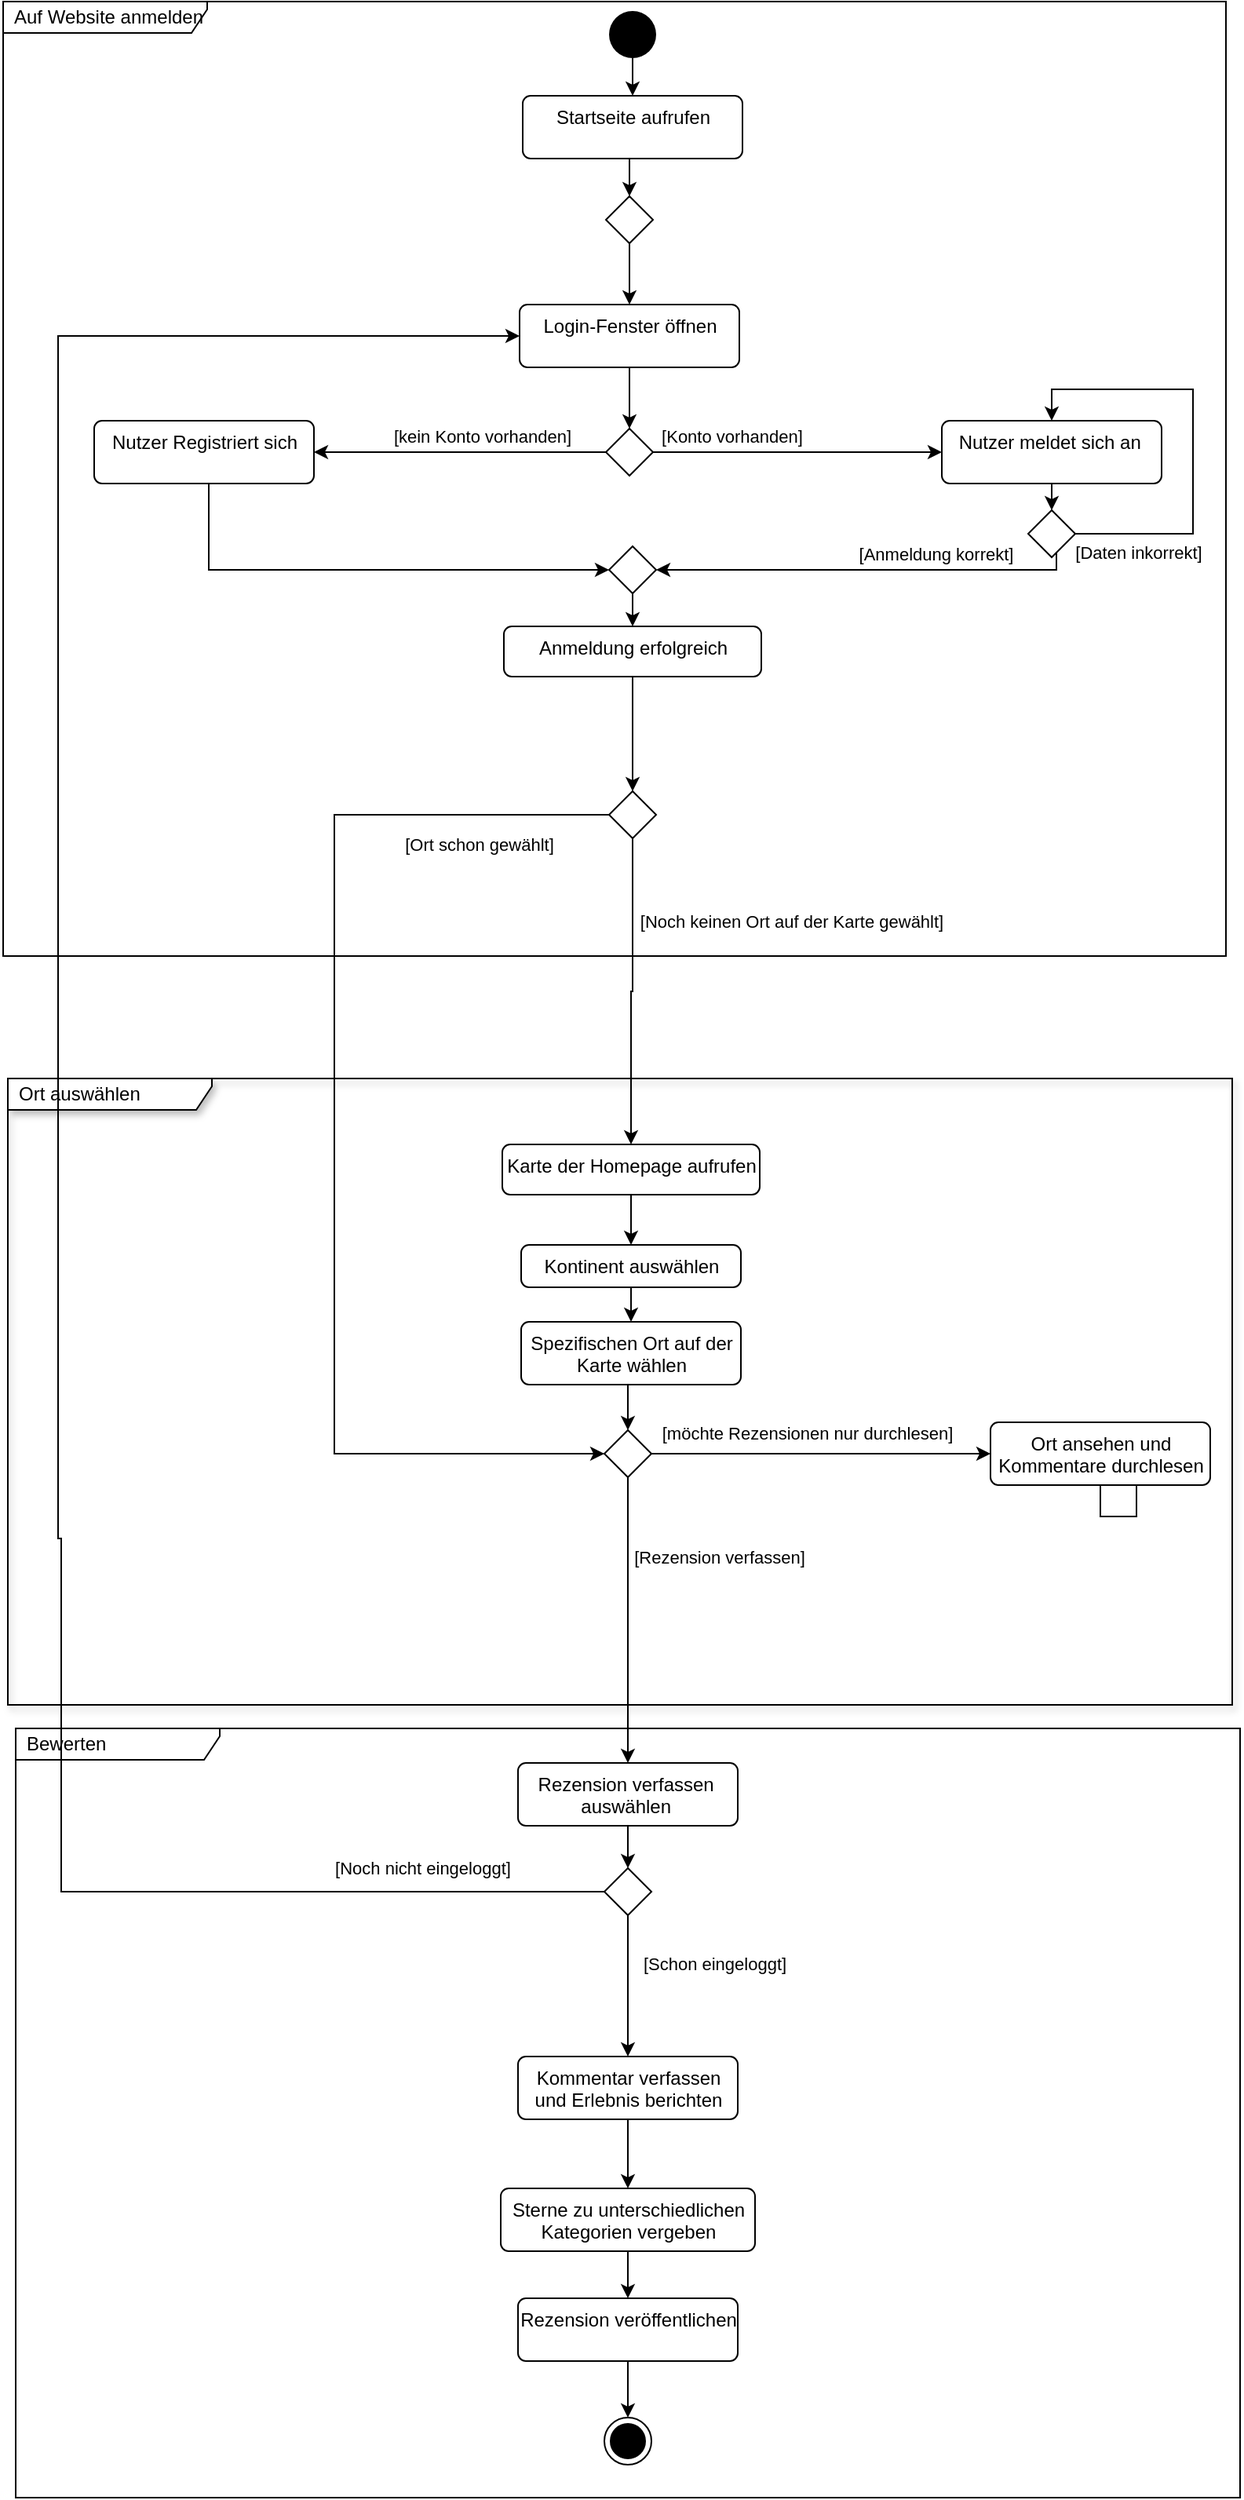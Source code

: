 <mxfile version="20.4.0" type="github">
  <diagram id="gkDrMK_C3x4ka8-0iTx1" name="Seite-1">
    <mxGraphModel dx="1186" dy="673" grid="0" gridSize="10" guides="1" tooltips="1" connect="1" arrows="1" fold="1" page="1" pageScale="1" pageWidth="827" pageHeight="1169" math="0" shadow="0">
      <root>
        <mxCell id="0" />
        <mxCell id="1" parent="0" />
        <mxCell id="lK81WPECvldNejqJGFNq-3" value="Bewerten" style="shape=umlFrame;whiteSpace=wrap;html=1;width=130;height=20;boundedLbl=1;verticalAlign=middle;align=left;spacingLeft=5;" parent="1" vertex="1">
          <mxGeometry x="30" y="1106" width="780" height="490" as="geometry" />
        </mxCell>
        <mxCell id="lK81WPECvldNejqJGFNq-1" value="Ort auswählen" style="shape=umlFrame;whiteSpace=wrap;html=1;width=130;height=20;boundedLbl=1;verticalAlign=middle;align=left;spacingLeft=5;shadow=1;" parent="1" vertex="1">
          <mxGeometry x="25" y="692" width="780" height="399" as="geometry" />
        </mxCell>
        <mxCell id="hHakHM2wU4puaAJeqPE2-20" value="Auf Website anmelden" style="shape=umlFrame;whiteSpace=wrap;html=1;width=130;height=20;boundedLbl=1;verticalAlign=middle;align=left;spacingLeft=5;" parent="1" vertex="1">
          <mxGeometry x="22" y="6" width="779" height="608" as="geometry" />
        </mxCell>
        <mxCell id="EY5RB-Vur7H8Ce3vqMUg-3" style="edgeStyle=orthogonalEdgeStyle;rounded=0;orthogonalLoop=1;jettySize=auto;html=1;exitX=0.5;exitY=1;exitDx=0;exitDy=0;entryX=0.5;entryY=0;entryDx=0;entryDy=0;" parent="1" source="hHakHM2wU4puaAJeqPE2-10" target="JKkyf9qV2n20shnmv913-4" edge="1">
          <mxGeometry relative="1" as="geometry">
            <mxPoint x="414" y="74" as="targetPoint" />
          </mxGeometry>
        </mxCell>
        <mxCell id="hHakHM2wU4puaAJeqPE2-10" value="" style="ellipse;fillColor=#000000;strokeColor=none;" parent="1" vertex="1">
          <mxGeometry x="408" y="12" width="30" height="30" as="geometry" />
        </mxCell>
        <mxCell id="hHakHM2wU4puaAJeqPE2-11" value="" style="ellipse;html=1;shape=endState;fillColor=strokeColor;" parent="1" vertex="1">
          <mxGeometry x="405" y="1545" width="30" height="30" as="geometry" />
        </mxCell>
        <mxCell id="hHakHM2wU4puaAJeqPE2-12" value="" style="shape=sumEllipse;perimeter=ellipsePerimeter;whiteSpace=wrap;html=1;backgroundOutline=1;" parent="1" vertex="1">
          <mxGeometry x="729" y="917" width="30" height="30" as="geometry" />
        </mxCell>
        <mxCell id="EY5RB-Vur7H8Ce3vqMUg-8" style="edgeStyle=orthogonalEdgeStyle;rounded=0;orthogonalLoop=1;jettySize=auto;html=1;exitX=0.5;exitY=1;exitDx=0;exitDy=0;entryX=0.5;entryY=0;entryDx=0;entryDy=0;" parent="1" source="hHakHM2wU4puaAJeqPE2-15" target="EY5RB-Vur7H8Ce3vqMUg-7" edge="1">
          <mxGeometry relative="1" as="geometry" />
        </mxCell>
        <mxCell id="hHakHM2wU4puaAJeqPE2-15" value="Nutzer meldet sich an&amp;nbsp;" style="html=1;align=center;verticalAlign=top;rounded=1;absoluteArcSize=1;arcSize=10;dashed=0;" parent="1" vertex="1">
          <mxGeometry x="620" y="273" width="140" height="40" as="geometry" />
        </mxCell>
        <mxCell id="EY5RB-Vur7H8Ce3vqMUg-4" style="edgeStyle=orthogonalEdgeStyle;rounded=0;orthogonalLoop=1;jettySize=auto;html=1;exitX=1;exitY=0.5;exitDx=0;exitDy=0;" parent="1" source="hHakHM2wU4puaAJeqPE2-16" target="hHakHM2wU4puaAJeqPE2-15" edge="1">
          <mxGeometry relative="1" as="geometry" />
        </mxCell>
        <mxCell id="EY5RB-Vur7H8Ce3vqMUg-23" value="[Konto vorhanden]" style="edgeLabel;html=1;align=center;verticalAlign=middle;resizable=0;points=[];" parent="EY5RB-Vur7H8Ce3vqMUg-4" vertex="1" connectable="0">
          <mxGeometry x="-0.602" y="2" relative="1" as="geometry">
            <mxPoint x="13" y="-8" as="offset" />
          </mxGeometry>
        </mxCell>
        <mxCell id="EY5RB-Vur7H8Ce3vqMUg-6" style="edgeStyle=orthogonalEdgeStyle;rounded=0;orthogonalLoop=1;jettySize=auto;html=1;exitX=0;exitY=0.5;exitDx=0;exitDy=0;" parent="1" source="hHakHM2wU4puaAJeqPE2-16" target="EY5RB-Vur7H8Ce3vqMUg-5" edge="1">
          <mxGeometry relative="1" as="geometry" />
        </mxCell>
        <mxCell id="EY5RB-Vur7H8Ce3vqMUg-22" value="[kein Konto vorhanden]" style="edgeLabel;html=1;align=center;verticalAlign=middle;resizable=0;points=[];" parent="EY5RB-Vur7H8Ce3vqMUg-6" vertex="1" connectable="0">
          <mxGeometry x="-0.151" y="1" relative="1" as="geometry">
            <mxPoint y="-11" as="offset" />
          </mxGeometry>
        </mxCell>
        <mxCell id="hHakHM2wU4puaAJeqPE2-16" value="" style="rhombus;" parent="1" vertex="1">
          <mxGeometry x="406" y="278" width="30" height="30" as="geometry" />
        </mxCell>
        <mxCell id="EY5RB-Vur7H8Ce3vqMUg-20" style="edgeStyle=orthogonalEdgeStyle;rounded=0;orthogonalLoop=1;jettySize=auto;html=1;exitX=0.5;exitY=1;exitDx=0;exitDy=0;entryX=0;entryY=0.5;entryDx=0;entryDy=0;" parent="1" source="EY5RB-Vur7H8Ce3vqMUg-5" target="EY5RB-Vur7H8Ce3vqMUg-17" edge="1">
          <mxGeometry relative="1" as="geometry">
            <Array as="points">
              <mxPoint x="153" y="313" />
              <mxPoint x="153" y="368" />
            </Array>
            <mxPoint x="417" y="441" as="targetPoint" />
          </mxGeometry>
        </mxCell>
        <mxCell id="EY5RB-Vur7H8Ce3vqMUg-5" value="Nutzer Registriert sich" style="html=1;align=center;verticalAlign=top;rounded=1;absoluteArcSize=1;arcSize=10;dashed=0;" parent="1" vertex="1">
          <mxGeometry x="80" y="273" width="140" height="40" as="geometry" />
        </mxCell>
        <mxCell id="EY5RB-Vur7H8Ce3vqMUg-9" style="edgeStyle=orthogonalEdgeStyle;rounded=0;orthogonalLoop=1;jettySize=auto;html=1;exitX=0.5;exitY=1;exitDx=0;exitDy=0;entryX=1;entryY=0.5;entryDx=0;entryDy=0;" parent="1" source="EY5RB-Vur7H8Ce3vqMUg-7" target="EY5RB-Vur7H8Ce3vqMUg-17" edge="1">
          <mxGeometry relative="1" as="geometry">
            <mxPoint x="439" y="441" as="targetPoint" />
            <Array as="points">
              <mxPoint x="690" y="351" />
              <mxPoint x="693" y="351" />
              <mxPoint x="693" y="368" />
            </Array>
          </mxGeometry>
        </mxCell>
        <mxCell id="EY5RB-Vur7H8Ce3vqMUg-16" value="[Anmeldung korrekt]" style="edgeLabel;html=1;align=center;verticalAlign=middle;resizable=0;points=[];" parent="EY5RB-Vur7H8Ce3vqMUg-9" vertex="1" connectable="0">
          <mxGeometry x="-0.009" y="-2" relative="1" as="geometry">
            <mxPoint x="34" y="-8" as="offset" />
          </mxGeometry>
        </mxCell>
        <mxCell id="JKkyf9qV2n20shnmv913-19" style="edgeStyle=orthogonalEdgeStyle;rounded=0;orthogonalLoop=1;jettySize=auto;html=1;exitX=1;exitY=0.5;exitDx=0;exitDy=0;entryX=0.5;entryY=0;entryDx=0;entryDy=0;" edge="1" parent="1" source="EY5RB-Vur7H8Ce3vqMUg-7" target="hHakHM2wU4puaAJeqPE2-15">
          <mxGeometry relative="1" as="geometry">
            <Array as="points">
              <mxPoint x="780" y="345" />
              <mxPoint x="780" y="253" />
              <mxPoint x="690" y="253" />
            </Array>
          </mxGeometry>
        </mxCell>
        <mxCell id="JKkyf9qV2n20shnmv913-20" value="[Daten inkorrekt]" style="edgeLabel;html=1;align=center;verticalAlign=middle;resizable=0;points=[];" vertex="1" connectable="0" parent="JKkyf9qV2n20shnmv913-19">
          <mxGeometry x="-0.834" y="-3" relative="1" as="geometry">
            <mxPoint x="17" y="9" as="offset" />
          </mxGeometry>
        </mxCell>
        <mxCell id="EY5RB-Vur7H8Ce3vqMUg-7" value="" style="rhombus;" parent="1" vertex="1">
          <mxGeometry x="675" y="330" width="30" height="30" as="geometry" />
        </mxCell>
        <mxCell id="JKkyf9qV2n20shnmv913-25" style="edgeStyle=orthogonalEdgeStyle;rounded=0;orthogonalLoop=1;jettySize=auto;html=1;exitX=0.5;exitY=1;exitDx=0;exitDy=0;entryX=0.5;entryY=0;entryDx=0;entryDy=0;" edge="1" parent="1" source="EY5RB-Vur7H8Ce3vqMUg-17" target="JKkyf9qV2n20shnmv913-24">
          <mxGeometry relative="1" as="geometry" />
        </mxCell>
        <mxCell id="EY5RB-Vur7H8Ce3vqMUg-17" value="" style="rhombus;" parent="1" vertex="1">
          <mxGeometry x="408" y="353" width="30" height="30" as="geometry" />
        </mxCell>
        <mxCell id="lK81WPECvldNejqJGFNq-7" style="edgeStyle=orthogonalEdgeStyle;rounded=0;orthogonalLoop=1;jettySize=auto;html=1;exitX=0.5;exitY=1;exitDx=0;exitDy=0;entryX=0.5;entryY=0;entryDx=0;entryDy=0;" parent="1" source="lK81WPECvldNejqJGFNq-5" target="lK81WPECvldNejqJGFNq-6" edge="1">
          <mxGeometry relative="1" as="geometry" />
        </mxCell>
        <mxCell id="lK81WPECvldNejqJGFNq-5" value="Karte der Homepage aufrufen" style="html=1;align=center;verticalAlign=top;rounded=1;absoluteArcSize=1;arcSize=10;dashed=0;" parent="1" vertex="1">
          <mxGeometry x="340" y="734" width="164" height="32" as="geometry" />
        </mxCell>
        <mxCell id="lK81WPECvldNejqJGFNq-9" style="edgeStyle=orthogonalEdgeStyle;rounded=0;orthogonalLoop=1;jettySize=auto;html=1;exitX=0.5;exitY=1;exitDx=0;exitDy=0;entryX=0.5;entryY=0;entryDx=0;entryDy=0;" parent="1" source="lK81WPECvldNejqJGFNq-6" target="lK81WPECvldNejqJGFNq-8" edge="1">
          <mxGeometry relative="1" as="geometry" />
        </mxCell>
        <mxCell id="lK81WPECvldNejqJGFNq-6" value="Kontinent auswählen" style="html=1;align=center;verticalAlign=top;rounded=1;absoluteArcSize=1;arcSize=10;dashed=0;" parent="1" vertex="1">
          <mxGeometry x="352" y="798" width="140" height="27" as="geometry" />
        </mxCell>
        <mxCell id="lK81WPECvldNejqJGFNq-11" style="edgeStyle=orthogonalEdgeStyle;rounded=0;orthogonalLoop=1;jettySize=auto;html=1;exitX=0.5;exitY=1;exitDx=0;exitDy=0;entryX=0.5;entryY=0;entryDx=0;entryDy=0;" parent="1" source="lK81WPECvldNejqJGFNq-8" target="lK81WPECvldNejqJGFNq-10" edge="1">
          <mxGeometry relative="1" as="geometry" />
        </mxCell>
        <mxCell id="lK81WPECvldNejqJGFNq-8" value="Spezifischen Ort auf der&lt;br&gt;Karte wählen" style="html=1;align=center;verticalAlign=top;rounded=1;absoluteArcSize=1;arcSize=10;dashed=0;" parent="1" vertex="1">
          <mxGeometry x="352" y="847" width="140" height="40" as="geometry" />
        </mxCell>
        <mxCell id="lK81WPECvldNejqJGFNq-13" value="[möchte Rezensionen nur durchlesen]" style="edgeStyle=orthogonalEdgeStyle;rounded=0;orthogonalLoop=1;jettySize=auto;html=1;exitX=1;exitY=0.5;exitDx=0;exitDy=0;" parent="1" source="lK81WPECvldNejqJGFNq-10" target="lK81WPECvldNejqJGFNq-12" edge="1">
          <mxGeometry x="-0.082" y="13" relative="1" as="geometry">
            <mxPoint as="offset" />
          </mxGeometry>
        </mxCell>
        <mxCell id="lK81WPECvldNejqJGFNq-14" style="edgeStyle=orthogonalEdgeStyle;rounded=0;orthogonalLoop=1;jettySize=auto;html=1;exitX=0.5;exitY=1;exitDx=0;exitDy=0;" parent="1" source="lK81WPECvldNejqJGFNq-10" target="lK81WPECvldNejqJGFNq-15" edge="1">
          <mxGeometry relative="1" as="geometry">
            <mxPoint x="428" y="979" as="targetPoint" />
          </mxGeometry>
        </mxCell>
        <mxCell id="JKkyf9qV2n20shnmv913-21" value="[Rezension verfassen]" style="edgeLabel;html=1;align=center;verticalAlign=middle;resizable=0;points=[];rotation=0;" vertex="1" connectable="0" parent="lK81WPECvldNejqJGFNq-14">
          <mxGeometry x="-0.33" y="-1" relative="1" as="geometry">
            <mxPoint x="59" y="-10" as="offset" />
          </mxGeometry>
        </mxCell>
        <mxCell id="lK81WPECvldNejqJGFNq-10" value="" style="rhombus;" parent="1" vertex="1">
          <mxGeometry x="405" y="916" width="30" height="30" as="geometry" />
        </mxCell>
        <mxCell id="lK81WPECvldNejqJGFNq-16" style="edgeStyle=orthogonalEdgeStyle;rounded=0;orthogonalLoop=1;jettySize=auto;html=1;exitX=0.5;exitY=1;exitDx=0;exitDy=0;entryX=0.5;entryY=0;entryDx=0;entryDy=0;" parent="1" source="lK81WPECvldNejqJGFNq-12" target="hHakHM2wU4puaAJeqPE2-12" edge="1">
          <mxGeometry relative="1" as="geometry" />
        </mxCell>
        <mxCell id="lK81WPECvldNejqJGFNq-12" value="Ort ansehen und&lt;br&gt;Kommentare durchlesen" style="html=1;align=center;verticalAlign=top;rounded=1;absoluteArcSize=1;arcSize=10;dashed=0;" parent="1" vertex="1">
          <mxGeometry x="651" y="911" width="140" height="40" as="geometry" />
        </mxCell>
        <mxCell id="JKkyf9qV2n20shnmv913-16" style="edgeStyle=orthogonalEdgeStyle;rounded=0;orthogonalLoop=1;jettySize=auto;html=1;exitX=0.5;exitY=1;exitDx=0;exitDy=0;entryX=0.5;entryY=0;entryDx=0;entryDy=0;" edge="1" parent="1" source="lK81WPECvldNejqJGFNq-15" target="JKkyf9qV2n20shnmv913-15">
          <mxGeometry relative="1" as="geometry" />
        </mxCell>
        <mxCell id="lK81WPECvldNejqJGFNq-15" value="Rezension verfassen&amp;nbsp;&lt;br&gt;auswählen&amp;nbsp;" style="html=1;align=center;verticalAlign=top;rounded=1;absoluteArcSize=1;arcSize=10;dashed=0;" parent="1" vertex="1">
          <mxGeometry x="350" y="1128" width="140" height="40" as="geometry" />
        </mxCell>
        <mxCell id="lK81WPECvldNejqJGFNq-20" style="edgeStyle=orthogonalEdgeStyle;rounded=0;orthogonalLoop=1;jettySize=auto;html=1;exitX=0.5;exitY=1;exitDx=0;exitDy=0;entryX=0.5;entryY=0;entryDx=0;entryDy=0;" parent="1" source="lK81WPECvldNejqJGFNq-17" target="lK81WPECvldNejqJGFNq-19" edge="1">
          <mxGeometry relative="1" as="geometry" />
        </mxCell>
        <mxCell id="lK81WPECvldNejqJGFNq-17" value="Kommentar verfassen&lt;br&gt;und Erlebnis berichten" style="html=1;align=center;verticalAlign=top;rounded=1;absoluteArcSize=1;arcSize=10;dashed=0;" parent="1" vertex="1">
          <mxGeometry x="350" y="1315" width="140" height="40" as="geometry" />
        </mxCell>
        <mxCell id="lK81WPECvldNejqJGFNq-22" style="edgeStyle=orthogonalEdgeStyle;rounded=0;orthogonalLoop=1;jettySize=auto;html=1;exitX=0.5;exitY=1;exitDx=0;exitDy=0;" parent="1" source="lK81WPECvldNejqJGFNq-19" target="lK81WPECvldNejqJGFNq-21" edge="1">
          <mxGeometry relative="1" as="geometry" />
        </mxCell>
        <mxCell id="lK81WPECvldNejqJGFNq-19" value="Sterne zu unterschiedlichen&lt;br&gt;Kategorien vergeben" style="html=1;align=center;verticalAlign=top;rounded=1;absoluteArcSize=1;arcSize=10;dashed=0;" parent="1" vertex="1">
          <mxGeometry x="339" y="1399" width="162" height="40" as="geometry" />
        </mxCell>
        <mxCell id="lK81WPECvldNejqJGFNq-23" style="edgeStyle=orthogonalEdgeStyle;rounded=0;orthogonalLoop=1;jettySize=auto;html=1;exitX=0.5;exitY=1;exitDx=0;exitDy=0;" parent="1" source="lK81WPECvldNejqJGFNq-21" target="hHakHM2wU4puaAJeqPE2-11" edge="1">
          <mxGeometry relative="1" as="geometry" />
        </mxCell>
        <mxCell id="lK81WPECvldNejqJGFNq-21" value="Rezension veröffentlichen" style="html=1;align=center;verticalAlign=top;rounded=1;absoluteArcSize=1;arcSize=10;dashed=0;" parent="1" vertex="1">
          <mxGeometry x="350" y="1469" width="140" height="40" as="geometry" />
        </mxCell>
        <mxCell id="JKkyf9qV2n20shnmv913-6" style="edgeStyle=orthogonalEdgeStyle;rounded=0;orthogonalLoop=1;jettySize=auto;html=1;exitX=0.5;exitY=1;exitDx=0;exitDy=0;entryX=0.5;entryY=0;entryDx=0;entryDy=0;" edge="1" parent="1" source="JKkyf9qV2n20shnmv913-4" target="JKkyf9qV2n20shnmv913-5">
          <mxGeometry relative="1" as="geometry" />
        </mxCell>
        <mxCell id="JKkyf9qV2n20shnmv913-4" value="Startseite aufrufen" style="html=1;align=center;verticalAlign=top;rounded=1;absoluteArcSize=1;arcSize=10;dashed=0;" vertex="1" parent="1">
          <mxGeometry x="353" y="66" width="140" height="40" as="geometry" />
        </mxCell>
        <mxCell id="JKkyf9qV2n20shnmv913-8" style="edgeStyle=orthogonalEdgeStyle;rounded=0;orthogonalLoop=1;jettySize=auto;html=1;exitX=0.5;exitY=1;exitDx=0;exitDy=0;entryX=0.5;entryY=0;entryDx=0;entryDy=0;" edge="1" parent="1" source="JKkyf9qV2n20shnmv913-5" target="JKkyf9qV2n20shnmv913-7">
          <mxGeometry relative="1" as="geometry" />
        </mxCell>
        <mxCell id="JKkyf9qV2n20shnmv913-5" value="" style="rhombus;" vertex="1" parent="1">
          <mxGeometry x="406" y="130" width="30" height="30" as="geometry" />
        </mxCell>
        <mxCell id="JKkyf9qV2n20shnmv913-9" style="edgeStyle=orthogonalEdgeStyle;rounded=0;orthogonalLoop=1;jettySize=auto;html=1;exitX=0.5;exitY=1;exitDx=0;exitDy=0;entryX=0.5;entryY=0;entryDx=0;entryDy=0;" edge="1" parent="1" source="JKkyf9qV2n20shnmv913-7" target="hHakHM2wU4puaAJeqPE2-16">
          <mxGeometry relative="1" as="geometry" />
        </mxCell>
        <mxCell id="JKkyf9qV2n20shnmv913-7" value="Login-Fenster öffnen" style="html=1;align=center;verticalAlign=top;rounded=1;absoluteArcSize=1;arcSize=10;dashed=0;" vertex="1" parent="1">
          <mxGeometry x="351" y="199" width="140" height="40" as="geometry" />
        </mxCell>
        <mxCell id="JKkyf9qV2n20shnmv913-17" style="edgeStyle=orthogonalEdgeStyle;rounded=0;orthogonalLoop=1;jettySize=auto;html=1;exitX=0.5;exitY=1;exitDx=0;exitDy=0;entryX=0.5;entryY=0;entryDx=0;entryDy=0;" edge="1" parent="1" source="JKkyf9qV2n20shnmv913-15" target="lK81WPECvldNejqJGFNq-17">
          <mxGeometry relative="1" as="geometry" />
        </mxCell>
        <mxCell id="JKkyf9qV2n20shnmv913-22" value="[Schon eingeloggt]" style="edgeLabel;html=1;align=center;verticalAlign=middle;resizable=0;points=[];rotation=0;" vertex="1" connectable="0" parent="JKkyf9qV2n20shnmv913-17">
          <mxGeometry x="-0.244" y="1" relative="1" as="geometry">
            <mxPoint x="54" y="-3" as="offset" />
          </mxGeometry>
        </mxCell>
        <mxCell id="JKkyf9qV2n20shnmv913-18" style="edgeStyle=orthogonalEdgeStyle;rounded=0;orthogonalLoop=1;jettySize=auto;html=1;exitX=0;exitY=0.5;exitDx=0;exitDy=0;entryX=0;entryY=0.5;entryDx=0;entryDy=0;" edge="1" parent="1" source="JKkyf9qV2n20shnmv913-15" target="JKkyf9qV2n20shnmv913-7">
          <mxGeometry relative="1" as="geometry">
            <Array as="points">
              <mxPoint x="59" y="1210" />
              <mxPoint x="59" y="985" />
              <mxPoint x="57" y="985" />
              <mxPoint x="57" y="219" />
            </Array>
          </mxGeometry>
        </mxCell>
        <mxCell id="JKkyf9qV2n20shnmv913-23" value="[Noch nicht eingeloggt]" style="edgeLabel;html=1;align=center;verticalAlign=middle;resizable=0;points=[];" vertex="1" connectable="0" parent="JKkyf9qV2n20shnmv913-18">
          <mxGeometry x="-0.742" y="4" relative="1" as="geometry">
            <mxPoint x="94" y="-19" as="offset" />
          </mxGeometry>
        </mxCell>
        <mxCell id="JKkyf9qV2n20shnmv913-15" value="" style="rhombus;" vertex="1" parent="1">
          <mxGeometry x="405" y="1195" width="30" height="30" as="geometry" />
        </mxCell>
        <mxCell id="JKkyf9qV2n20shnmv913-27" style="edgeStyle=orthogonalEdgeStyle;rounded=0;orthogonalLoop=1;jettySize=auto;html=1;exitX=0.5;exitY=1;exitDx=0;exitDy=0;entryX=0.5;entryY=0;entryDx=0;entryDy=0;" edge="1" parent="1" source="JKkyf9qV2n20shnmv913-24" target="JKkyf9qV2n20shnmv913-26">
          <mxGeometry relative="1" as="geometry" />
        </mxCell>
        <mxCell id="JKkyf9qV2n20shnmv913-24" value="Anmeldung erfolgreich" style="html=1;align=center;verticalAlign=top;rounded=1;absoluteArcSize=1;arcSize=10;dashed=0;" vertex="1" parent="1">
          <mxGeometry x="341" y="404" width="164" height="32" as="geometry" />
        </mxCell>
        <mxCell id="JKkyf9qV2n20shnmv913-28" style="edgeStyle=orthogonalEdgeStyle;rounded=0;orthogonalLoop=1;jettySize=auto;html=1;exitX=0.5;exitY=1;exitDx=0;exitDy=0;" edge="1" parent="1" source="JKkyf9qV2n20shnmv913-26" target="lK81WPECvldNejqJGFNq-5">
          <mxGeometry relative="1" as="geometry" />
        </mxCell>
        <mxCell id="JKkyf9qV2n20shnmv913-30" value="[Noch keinen Ort auf der Karte gewählt]" style="edgeLabel;html=1;align=center;verticalAlign=middle;resizable=0;points=[];" vertex="1" connectable="0" parent="JKkyf9qV2n20shnmv913-28">
          <mxGeometry x="-0.775" y="1" relative="1" as="geometry">
            <mxPoint x="100" y="31" as="offset" />
          </mxGeometry>
        </mxCell>
        <mxCell id="JKkyf9qV2n20shnmv913-31" value="[Ort schon gewählt]" style="edgeStyle=orthogonalEdgeStyle;rounded=0;orthogonalLoop=1;jettySize=auto;html=1;exitX=0;exitY=0.5;exitDx=0;exitDy=0;entryX=0;entryY=0.5;entryDx=0;entryDy=0;" edge="1" parent="1" source="JKkyf9qV2n20shnmv913-26" target="lK81WPECvldNejqJGFNq-10">
          <mxGeometry x="-0.78" y="19" relative="1" as="geometry">
            <Array as="points">
              <mxPoint x="233" y="524" />
              <mxPoint x="233" y="931" />
            </Array>
            <mxPoint as="offset" />
          </mxGeometry>
        </mxCell>
        <mxCell id="JKkyf9qV2n20shnmv913-26" value="" style="rhombus;" vertex="1" parent="1">
          <mxGeometry x="408" y="509" width="30" height="30" as="geometry" />
        </mxCell>
      </root>
    </mxGraphModel>
  </diagram>
</mxfile>
